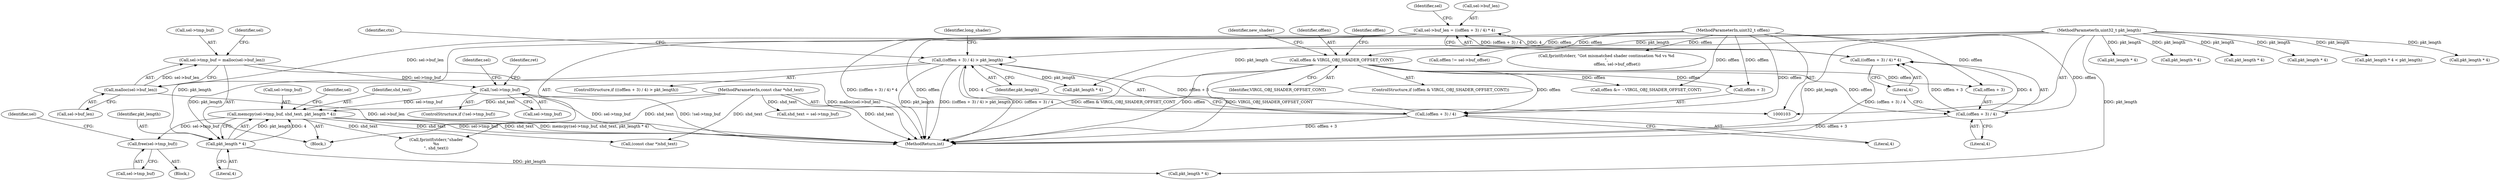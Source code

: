 digraph "0_virglrenderer_93761787b29f37fa627dea9082cdfc1a1ec608d6@API" {
"1000426" [label="(Call,free(sel->tmp_buf))"];
"1000230" [label="(Call,memcpy(sel->tmp_buf, shd_text, pkt_length * 4))"];
"1000221" [label="(Call,!sel->tmp_buf)"];
"1000212" [label="(Call,sel->tmp_buf = malloc(sel->buf_len))"];
"1000216" [label="(Call,malloc(sel->buf_len))"];
"1000201" [label="(Call,sel->buf_len = ((offlen + 3) / 4) * 4)"];
"1000205" [label="(Call,((offlen + 3) / 4) * 4)"];
"1000206" [label="(Call,(offlen + 3) / 4)"];
"1000138" [label="(Call,offlen & VIRGL_OBJ_SHADER_OFFSET_CONT)"];
"1000108" [label="(MethodParameterIn,uint32_t offlen)"];
"1000107" [label="(MethodParameterIn,const char *shd_text)"];
"1000235" [label="(Call,pkt_length * 4)"];
"1000146" [label="(Call,((offlen + 3) / 4) > pkt_length)"];
"1000147" [label="(Call,(offlen + 3) / 4)"];
"1000111" [label="(MethodParameterIn,uint32_t pkt_length)"];
"1000217" [label="(Call,sel->buf_len)"];
"1000111" [label="(MethodParameterIn,uint32_t pkt_length)"];
"1000432" [label="(Identifier,sel)"];
"1000235" [label="(Call,pkt_length * 4)"];
"1000107" [label="(MethodParameterIn,const char *shd_text)"];
"1000205" [label="(Call,((offlen + 3) / 4) * 4)"];
"1000425" [label="(Block,)"];
"1000391" [label="(Call,fprintf(stderr,\"shader\n%s\n\", shd_text))"];
"1000211" [label="(Literal,4)"];
"1000145" [label="(ControlStructure,if (((offlen + 3) / 4) > pkt_length))"];
"1000142" [label="(Identifier,new_shader)"];
"1000206" [label="(Call,(offlen + 3) / 4)"];
"1000237" [label="(Literal,4)"];
"1000154" [label="(Identifier,long_shader)"];
"1000213" [label="(Call,sel->tmp_buf)"];
"1000355" [label="(Call,pkt_length * 4)"];
"1000427" [label="(Call,sel->tmp_buf)"];
"1000210" [label="(Literal,4)"];
"1000306" [label="(Call,pkt_length * 4)"];
"1000481" [label="(MethodReturn,int)"];
"1000201" [label="(Call,sel->buf_len = ((offlen + 3) / 4) * 4)"];
"1000214" [label="(Identifier,sel)"];
"1000152" [label="(Identifier,pkt_length)"];
"1000200" [label="(Block,)"];
"1000147" [label="(Call,(offlen + 3) / 4)"];
"1000232" [label="(Identifier,sel)"];
"1000202" [label="(Call,sel->buf_len)"];
"1000341" [label="(Call,pkt_length * 4)"];
"1000240" [label="(Identifier,sel)"];
"1000223" [label="(Identifier,sel)"];
"1000138" [label="(Call,offlen & VIRGL_OBJ_SHADER_OFFSET_CONT)"];
"1000242" [label="(Call,pkt_length * 4)"];
"1000230" [label="(Call,memcpy(sel->tmp_buf, shd_text, pkt_length * 4))"];
"1000212" [label="(Call,sel->tmp_buf = malloc(sel->buf_len))"];
"1000282" [label="(Call,offlen &= ~VIRGL_OBJ_SHADER_OFFSET_CONT)"];
"1000220" [label="(ControlStructure,if (!sel->tmp_buf))"];
"1000151" [label="(Literal,4)"];
"1000234" [label="(Identifier,shd_text)"];
"1000140" [label="(Identifier,VIRGL_OBJ_SHADER_OFFSET_CONT)"];
"1000139" [label="(Identifier,offlen)"];
"1000137" [label="(ControlStructure,if (offlen & VIRGL_OBJ_SHADER_OFFSET_CONT))"];
"1000207" [label="(Call,offlen + 3)"];
"1000286" [label="(Call,offlen != sel->buf_offset)"];
"1000108" [label="(MethodParameterIn,uint32_t offlen)"];
"1000148" [label="(Call,offlen + 3)"];
"1000313" [label="(Call,pkt_length * 4)"];
"1000364" [label="(Call,shd_text = sel->tmp_buf)"];
"1000221" [label="(Call,!sel->tmp_buf)"];
"1000292" [label="(Call,fprintf(stderr, \"Got mismatched shader continuation %d vs %d\n\",\n                 offlen, sel->buf_offset))"];
"1000227" [label="(Identifier,ret)"];
"1000222" [label="(Call,sel->tmp_buf)"];
"1000319" [label="(Call,pkt_length * 4)"];
"1000426" [label="(Call,free(sel->tmp_buf))"];
"1000231" [label="(Call,sel->tmp_buf)"];
"1000305" [label="(Call,pkt_length * 4 < pkt_length)"];
"1000146" [label="(Call,((offlen + 3) / 4) > pkt_length)"];
"1000236" [label="(Identifier,pkt_length)"];
"1000149" [label="(Identifier,offlen)"];
"1000216" [label="(Call,malloc(sel->buf_len))"];
"1000324" [label="(Call,pkt_length * 4)"];
"1000398" [label="(Call,(const char *)shd_text)"];
"1000160" [label="(Identifier,ctx)"];
"1000426" -> "1000425"  [label="AST: "];
"1000426" -> "1000427"  [label="CFG: "];
"1000427" -> "1000426"  [label="AST: "];
"1000432" -> "1000426"  [label="CFG: "];
"1000230" -> "1000426"  [label="DDG: sel->tmp_buf"];
"1000230" -> "1000200"  [label="AST: "];
"1000230" -> "1000235"  [label="CFG: "];
"1000231" -> "1000230"  [label="AST: "];
"1000234" -> "1000230"  [label="AST: "];
"1000235" -> "1000230"  [label="AST: "];
"1000240" -> "1000230"  [label="CFG: "];
"1000230" -> "1000481"  [label="DDG: sel->tmp_buf"];
"1000230" -> "1000481"  [label="DDG: shd_text"];
"1000230" -> "1000481"  [label="DDG: memcpy(sel->tmp_buf, shd_text, pkt_length * 4)"];
"1000221" -> "1000230"  [label="DDG: sel->tmp_buf"];
"1000107" -> "1000230"  [label="DDG: shd_text"];
"1000235" -> "1000230"  [label="DDG: pkt_length"];
"1000235" -> "1000230"  [label="DDG: 4"];
"1000230" -> "1000391"  [label="DDG: shd_text"];
"1000230" -> "1000398"  [label="DDG: shd_text"];
"1000221" -> "1000220"  [label="AST: "];
"1000221" -> "1000222"  [label="CFG: "];
"1000222" -> "1000221"  [label="AST: "];
"1000227" -> "1000221"  [label="CFG: "];
"1000232" -> "1000221"  [label="CFG: "];
"1000221" -> "1000481"  [label="DDG: !sel->tmp_buf"];
"1000221" -> "1000481"  [label="DDG: sel->tmp_buf"];
"1000212" -> "1000221"  [label="DDG: sel->tmp_buf"];
"1000212" -> "1000200"  [label="AST: "];
"1000212" -> "1000216"  [label="CFG: "];
"1000213" -> "1000212"  [label="AST: "];
"1000216" -> "1000212"  [label="AST: "];
"1000223" -> "1000212"  [label="CFG: "];
"1000212" -> "1000481"  [label="DDG: malloc(sel->buf_len)"];
"1000216" -> "1000212"  [label="DDG: sel->buf_len"];
"1000216" -> "1000217"  [label="CFG: "];
"1000217" -> "1000216"  [label="AST: "];
"1000216" -> "1000481"  [label="DDG: sel->buf_len"];
"1000201" -> "1000216"  [label="DDG: sel->buf_len"];
"1000201" -> "1000200"  [label="AST: "];
"1000201" -> "1000205"  [label="CFG: "];
"1000202" -> "1000201"  [label="AST: "];
"1000205" -> "1000201"  [label="AST: "];
"1000214" -> "1000201"  [label="CFG: "];
"1000201" -> "1000481"  [label="DDG: ((offlen + 3) / 4) * 4"];
"1000205" -> "1000201"  [label="DDG: (offlen + 3) / 4"];
"1000205" -> "1000201"  [label="DDG: 4"];
"1000205" -> "1000211"  [label="CFG: "];
"1000206" -> "1000205"  [label="AST: "];
"1000211" -> "1000205"  [label="AST: "];
"1000205" -> "1000481"  [label="DDG: (offlen + 3) / 4"];
"1000206" -> "1000205"  [label="DDG: offlen + 3"];
"1000206" -> "1000205"  [label="DDG: 4"];
"1000206" -> "1000210"  [label="CFG: "];
"1000207" -> "1000206"  [label="AST: "];
"1000210" -> "1000206"  [label="AST: "];
"1000211" -> "1000206"  [label="CFG: "];
"1000206" -> "1000481"  [label="DDG: offlen + 3"];
"1000138" -> "1000206"  [label="DDG: offlen"];
"1000108" -> "1000206"  [label="DDG: offlen"];
"1000138" -> "1000137"  [label="AST: "];
"1000138" -> "1000140"  [label="CFG: "];
"1000139" -> "1000138"  [label="AST: "];
"1000140" -> "1000138"  [label="AST: "];
"1000142" -> "1000138"  [label="CFG: "];
"1000149" -> "1000138"  [label="CFG: "];
"1000138" -> "1000481"  [label="DDG: offlen"];
"1000138" -> "1000481"  [label="DDG: VIRGL_OBJ_SHADER_OFFSET_CONT"];
"1000138" -> "1000481"  [label="DDG: offlen & VIRGL_OBJ_SHADER_OFFSET_CONT"];
"1000108" -> "1000138"  [label="DDG: offlen"];
"1000138" -> "1000147"  [label="DDG: offlen"];
"1000138" -> "1000148"  [label="DDG: offlen"];
"1000138" -> "1000207"  [label="DDG: offlen"];
"1000138" -> "1000282"  [label="DDG: offlen"];
"1000108" -> "1000103"  [label="AST: "];
"1000108" -> "1000481"  [label="DDG: offlen"];
"1000108" -> "1000147"  [label="DDG: offlen"];
"1000108" -> "1000148"  [label="DDG: offlen"];
"1000108" -> "1000207"  [label="DDG: offlen"];
"1000108" -> "1000282"  [label="DDG: offlen"];
"1000108" -> "1000286"  [label="DDG: offlen"];
"1000108" -> "1000292"  [label="DDG: offlen"];
"1000107" -> "1000103"  [label="AST: "];
"1000107" -> "1000481"  [label="DDG: shd_text"];
"1000107" -> "1000364"  [label="DDG: shd_text"];
"1000107" -> "1000391"  [label="DDG: shd_text"];
"1000107" -> "1000398"  [label="DDG: shd_text"];
"1000235" -> "1000237"  [label="CFG: "];
"1000236" -> "1000235"  [label="AST: "];
"1000237" -> "1000235"  [label="AST: "];
"1000146" -> "1000235"  [label="DDG: pkt_length"];
"1000111" -> "1000235"  [label="DDG: pkt_length"];
"1000235" -> "1000242"  [label="DDG: pkt_length"];
"1000146" -> "1000145"  [label="AST: "];
"1000146" -> "1000152"  [label="CFG: "];
"1000147" -> "1000146"  [label="AST: "];
"1000152" -> "1000146"  [label="AST: "];
"1000154" -> "1000146"  [label="CFG: "];
"1000160" -> "1000146"  [label="CFG: "];
"1000146" -> "1000481"  [label="DDG: pkt_length"];
"1000146" -> "1000481"  [label="DDG: ((offlen + 3) / 4) > pkt_length"];
"1000146" -> "1000481"  [label="DDG: (offlen + 3) / 4"];
"1000147" -> "1000146"  [label="DDG: offlen + 3"];
"1000147" -> "1000146"  [label="DDG: 4"];
"1000111" -> "1000146"  [label="DDG: pkt_length"];
"1000146" -> "1000306"  [label="DDG: pkt_length"];
"1000147" -> "1000151"  [label="CFG: "];
"1000148" -> "1000147"  [label="AST: "];
"1000151" -> "1000147"  [label="AST: "];
"1000152" -> "1000147"  [label="CFG: "];
"1000147" -> "1000481"  [label="DDG: offlen + 3"];
"1000111" -> "1000103"  [label="AST: "];
"1000111" -> "1000481"  [label="DDG: pkt_length"];
"1000111" -> "1000242"  [label="DDG: pkt_length"];
"1000111" -> "1000306"  [label="DDG: pkt_length"];
"1000111" -> "1000305"  [label="DDG: pkt_length"];
"1000111" -> "1000313"  [label="DDG: pkt_length"];
"1000111" -> "1000319"  [label="DDG: pkt_length"];
"1000111" -> "1000324"  [label="DDG: pkt_length"];
"1000111" -> "1000341"  [label="DDG: pkt_length"];
"1000111" -> "1000355"  [label="DDG: pkt_length"];
}
